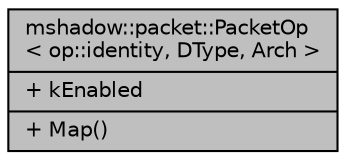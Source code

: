 digraph "mshadow::packet::PacketOp&lt; op::identity, DType, Arch &gt;"
{
 // LATEX_PDF_SIZE
  edge [fontname="Helvetica",fontsize="10",labelfontname="Helvetica",labelfontsize="10"];
  node [fontname="Helvetica",fontsize="10",shape=record];
  Node1 [label="{mshadow::packet::PacketOp\l\< op::identity, DType, Arch \>\n|+ kEnabled\l|+ Map()\l}",height=0.2,width=0.4,color="black", fillcolor="grey75", style="filled", fontcolor="black",tooltip=" "];
}
